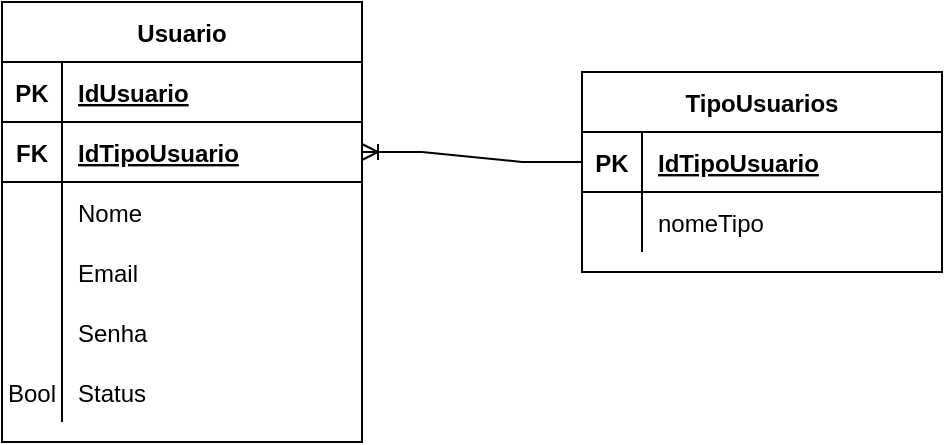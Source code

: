 <mxfile version="20.0.3" type="device"><diagram id="snMR8SOoVAgNvSMgQJkZ" name="Page-1"><mxGraphModel dx="868" dy="492" grid="1" gridSize="10" guides="1" tooltips="1" connect="1" arrows="1" fold="1" page="1" pageScale="1" pageWidth="827" pageHeight="1169" math="0" shadow="0"><root><mxCell id="0"/><mxCell id="1" parent="0"/><mxCell id="3W57szpEmkJaLsH4GqlJ-4" value="Usuario" style="shape=table;startSize=30;container=1;collapsible=1;childLayout=tableLayout;fixedRows=1;rowLines=0;fontStyle=1;align=center;resizeLast=1;" vertex="1" parent="1"><mxGeometry x="140" y="115" width="180" height="220" as="geometry"/></mxCell><mxCell id="3W57szpEmkJaLsH4GqlJ-5" value="" style="shape=tableRow;horizontal=0;startSize=0;swimlaneHead=0;swimlaneBody=0;fillColor=none;collapsible=0;dropTarget=0;points=[[0,0.5],[1,0.5]];portConstraint=eastwest;top=0;left=0;right=0;bottom=1;" vertex="1" parent="3W57szpEmkJaLsH4GqlJ-4"><mxGeometry y="30" width="180" height="30" as="geometry"/></mxCell><mxCell id="3W57szpEmkJaLsH4GqlJ-6" value="PK" style="shape=partialRectangle;connectable=0;fillColor=none;top=0;left=0;bottom=0;right=0;fontStyle=1;overflow=hidden;" vertex="1" parent="3W57szpEmkJaLsH4GqlJ-5"><mxGeometry width="30" height="30" as="geometry"><mxRectangle width="30" height="30" as="alternateBounds"/></mxGeometry></mxCell><mxCell id="3W57szpEmkJaLsH4GqlJ-7" value="IdUsuario" style="shape=partialRectangle;connectable=0;fillColor=none;top=0;left=0;bottom=0;right=0;align=left;spacingLeft=6;fontStyle=5;overflow=hidden;" vertex="1" parent="3W57szpEmkJaLsH4GqlJ-5"><mxGeometry x="30" width="150" height="30" as="geometry"><mxRectangle width="150" height="30" as="alternateBounds"/></mxGeometry></mxCell><mxCell id="3W57szpEmkJaLsH4GqlJ-60" value="" style="shape=tableRow;horizontal=0;startSize=0;swimlaneHead=0;swimlaneBody=0;fillColor=none;collapsible=0;dropTarget=0;points=[[0,0.5],[1,0.5]];portConstraint=eastwest;top=0;left=0;right=0;bottom=1;" vertex="1" parent="3W57szpEmkJaLsH4GqlJ-4"><mxGeometry y="60" width="180" height="30" as="geometry"/></mxCell><mxCell id="3W57szpEmkJaLsH4GqlJ-61" value="FK" style="shape=partialRectangle;connectable=0;fillColor=none;top=0;left=0;bottom=0;right=0;fontStyle=1;overflow=hidden;" vertex="1" parent="3W57szpEmkJaLsH4GqlJ-60"><mxGeometry width="30" height="30" as="geometry"><mxRectangle width="30" height="30" as="alternateBounds"/></mxGeometry></mxCell><mxCell id="3W57szpEmkJaLsH4GqlJ-62" value="IdTipoUsuario" style="shape=partialRectangle;connectable=0;fillColor=none;top=0;left=0;bottom=0;right=0;align=left;spacingLeft=6;fontStyle=5;overflow=hidden;" vertex="1" parent="3W57szpEmkJaLsH4GqlJ-60"><mxGeometry x="30" width="150" height="30" as="geometry"><mxRectangle width="150" height="30" as="alternateBounds"/></mxGeometry></mxCell><mxCell id="3W57szpEmkJaLsH4GqlJ-8" value="" style="shape=tableRow;horizontal=0;startSize=0;swimlaneHead=0;swimlaneBody=0;fillColor=none;collapsible=0;dropTarget=0;points=[[0,0.5],[1,0.5]];portConstraint=eastwest;top=0;left=0;right=0;bottom=0;" vertex="1" parent="3W57szpEmkJaLsH4GqlJ-4"><mxGeometry y="90" width="180" height="30" as="geometry"/></mxCell><mxCell id="3W57szpEmkJaLsH4GqlJ-9" value="" style="shape=partialRectangle;connectable=0;fillColor=none;top=0;left=0;bottom=0;right=0;editable=1;overflow=hidden;" vertex="1" parent="3W57szpEmkJaLsH4GqlJ-8"><mxGeometry width="30" height="30" as="geometry"><mxRectangle width="30" height="30" as="alternateBounds"/></mxGeometry></mxCell><mxCell id="3W57szpEmkJaLsH4GqlJ-10" value="Nome" style="shape=partialRectangle;connectable=0;fillColor=none;top=0;left=0;bottom=0;right=0;align=left;spacingLeft=6;overflow=hidden;" vertex="1" parent="3W57szpEmkJaLsH4GqlJ-8"><mxGeometry x="30" width="150" height="30" as="geometry"><mxRectangle width="150" height="30" as="alternateBounds"/></mxGeometry></mxCell><mxCell id="3W57szpEmkJaLsH4GqlJ-11" value="" style="shape=tableRow;horizontal=0;startSize=0;swimlaneHead=0;swimlaneBody=0;fillColor=none;collapsible=0;dropTarget=0;points=[[0,0.5],[1,0.5]];portConstraint=eastwest;top=0;left=0;right=0;bottom=0;" vertex="1" parent="3W57szpEmkJaLsH4GqlJ-4"><mxGeometry y="120" width="180" height="30" as="geometry"/></mxCell><mxCell id="3W57szpEmkJaLsH4GqlJ-12" value="" style="shape=partialRectangle;connectable=0;fillColor=none;top=0;left=0;bottom=0;right=0;editable=1;overflow=hidden;" vertex="1" parent="3W57szpEmkJaLsH4GqlJ-11"><mxGeometry width="30" height="30" as="geometry"><mxRectangle width="30" height="30" as="alternateBounds"/></mxGeometry></mxCell><mxCell id="3W57szpEmkJaLsH4GqlJ-13" value="Email" style="shape=partialRectangle;connectable=0;fillColor=none;top=0;left=0;bottom=0;right=0;align=left;spacingLeft=6;overflow=hidden;" vertex="1" parent="3W57szpEmkJaLsH4GqlJ-11"><mxGeometry x="30" width="150" height="30" as="geometry"><mxRectangle width="150" height="30" as="alternateBounds"/></mxGeometry></mxCell><mxCell id="3W57szpEmkJaLsH4GqlJ-14" value="" style="shape=tableRow;horizontal=0;startSize=0;swimlaneHead=0;swimlaneBody=0;fillColor=none;collapsible=0;dropTarget=0;points=[[0,0.5],[1,0.5]];portConstraint=eastwest;top=0;left=0;right=0;bottom=0;" vertex="1" parent="3W57szpEmkJaLsH4GqlJ-4"><mxGeometry y="150" width="180" height="30" as="geometry"/></mxCell><mxCell id="3W57szpEmkJaLsH4GqlJ-15" value="" style="shape=partialRectangle;connectable=0;fillColor=none;top=0;left=0;bottom=0;right=0;editable=1;overflow=hidden;" vertex="1" parent="3W57szpEmkJaLsH4GqlJ-14"><mxGeometry width="30" height="30" as="geometry"><mxRectangle width="30" height="30" as="alternateBounds"/></mxGeometry></mxCell><mxCell id="3W57szpEmkJaLsH4GqlJ-16" value="Senha" style="shape=partialRectangle;connectable=0;fillColor=none;top=0;left=0;bottom=0;right=0;align=left;spacingLeft=6;overflow=hidden;" vertex="1" parent="3W57szpEmkJaLsH4GqlJ-14"><mxGeometry x="30" width="150" height="30" as="geometry"><mxRectangle width="150" height="30" as="alternateBounds"/></mxGeometry></mxCell><mxCell id="3W57szpEmkJaLsH4GqlJ-38" value="" style="shape=tableRow;horizontal=0;startSize=0;swimlaneHead=0;swimlaneBody=0;fillColor=none;collapsible=0;dropTarget=0;points=[[0,0.5],[1,0.5]];portConstraint=eastwest;top=0;left=0;right=0;bottom=0;" vertex="1" parent="3W57szpEmkJaLsH4GqlJ-4"><mxGeometry y="180" width="180" height="30" as="geometry"/></mxCell><mxCell id="3W57szpEmkJaLsH4GqlJ-39" value="Bool" style="shape=partialRectangle;connectable=0;fillColor=none;top=0;left=0;bottom=0;right=0;editable=1;overflow=hidden;" vertex="1" parent="3W57szpEmkJaLsH4GqlJ-38"><mxGeometry width="30" height="30" as="geometry"><mxRectangle width="30" height="30" as="alternateBounds"/></mxGeometry></mxCell><mxCell id="3W57szpEmkJaLsH4GqlJ-40" value="Status" style="shape=partialRectangle;connectable=0;fillColor=none;top=0;left=0;bottom=0;right=0;align=left;spacingLeft=6;overflow=hidden;" vertex="1" parent="3W57szpEmkJaLsH4GqlJ-38"><mxGeometry x="30" width="150" height="30" as="geometry"><mxRectangle width="150" height="30" as="alternateBounds"/></mxGeometry></mxCell><mxCell id="3W57szpEmkJaLsH4GqlJ-41" value="TipoUsuarios" style="shape=table;startSize=30;container=1;collapsible=1;childLayout=tableLayout;fixedRows=1;rowLines=0;fontStyle=1;align=center;resizeLast=1;" vertex="1" parent="1"><mxGeometry x="430" y="150" width="180" height="100" as="geometry"/></mxCell><mxCell id="3W57szpEmkJaLsH4GqlJ-42" value="" style="shape=tableRow;horizontal=0;startSize=0;swimlaneHead=0;swimlaneBody=0;fillColor=none;collapsible=0;dropTarget=0;points=[[0,0.5],[1,0.5]];portConstraint=eastwest;top=0;left=0;right=0;bottom=1;" vertex="1" parent="3W57szpEmkJaLsH4GqlJ-41"><mxGeometry y="30" width="180" height="30" as="geometry"/></mxCell><mxCell id="3W57szpEmkJaLsH4GqlJ-43" value="PK" style="shape=partialRectangle;connectable=0;fillColor=none;top=0;left=0;bottom=0;right=0;fontStyle=1;overflow=hidden;" vertex="1" parent="3W57szpEmkJaLsH4GqlJ-42"><mxGeometry width="30" height="30" as="geometry"><mxRectangle width="30" height="30" as="alternateBounds"/></mxGeometry></mxCell><mxCell id="3W57szpEmkJaLsH4GqlJ-44" value="IdTipoUsuario" style="shape=partialRectangle;connectable=0;fillColor=none;top=0;left=0;bottom=0;right=0;align=left;spacingLeft=6;fontStyle=5;overflow=hidden;" vertex="1" parent="3W57szpEmkJaLsH4GqlJ-42"><mxGeometry x="30" width="150" height="30" as="geometry"><mxRectangle width="150" height="30" as="alternateBounds"/></mxGeometry></mxCell><mxCell id="3W57szpEmkJaLsH4GqlJ-45" value="" style="shape=tableRow;horizontal=0;startSize=0;swimlaneHead=0;swimlaneBody=0;fillColor=none;collapsible=0;dropTarget=0;points=[[0,0.5],[1,0.5]];portConstraint=eastwest;top=0;left=0;right=0;bottom=0;" vertex="1" parent="3W57szpEmkJaLsH4GqlJ-41"><mxGeometry y="60" width="180" height="30" as="geometry"/></mxCell><mxCell id="3W57szpEmkJaLsH4GqlJ-46" value="" style="shape=partialRectangle;connectable=0;fillColor=none;top=0;left=0;bottom=0;right=0;editable=1;overflow=hidden;" vertex="1" parent="3W57szpEmkJaLsH4GqlJ-45"><mxGeometry width="30" height="30" as="geometry"><mxRectangle width="30" height="30" as="alternateBounds"/></mxGeometry></mxCell><mxCell id="3W57szpEmkJaLsH4GqlJ-47" value="nomeTipo" style="shape=partialRectangle;connectable=0;fillColor=none;top=0;left=0;bottom=0;right=0;align=left;spacingLeft=6;overflow=hidden;" vertex="1" parent="3W57szpEmkJaLsH4GqlJ-45"><mxGeometry x="30" width="150" height="30" as="geometry"><mxRectangle width="150" height="30" as="alternateBounds"/></mxGeometry></mxCell><mxCell id="3W57szpEmkJaLsH4GqlJ-64" value="" style="edgeStyle=entityRelationEdgeStyle;fontSize=12;html=1;endArrow=ERoneToMany;rounded=0;exitX=0;exitY=0.5;exitDx=0;exitDy=0;entryX=1;entryY=0.5;entryDx=0;entryDy=0;" edge="1" parent="1" source="3W57szpEmkJaLsH4GqlJ-42" target="3W57szpEmkJaLsH4GqlJ-60"><mxGeometry width="100" height="100" relative="1" as="geometry"><mxPoint x="180" y="310" as="sourcePoint"/><mxPoint x="530" y="205" as="targetPoint"/></mxGeometry></mxCell></root></mxGraphModel></diagram></mxfile>